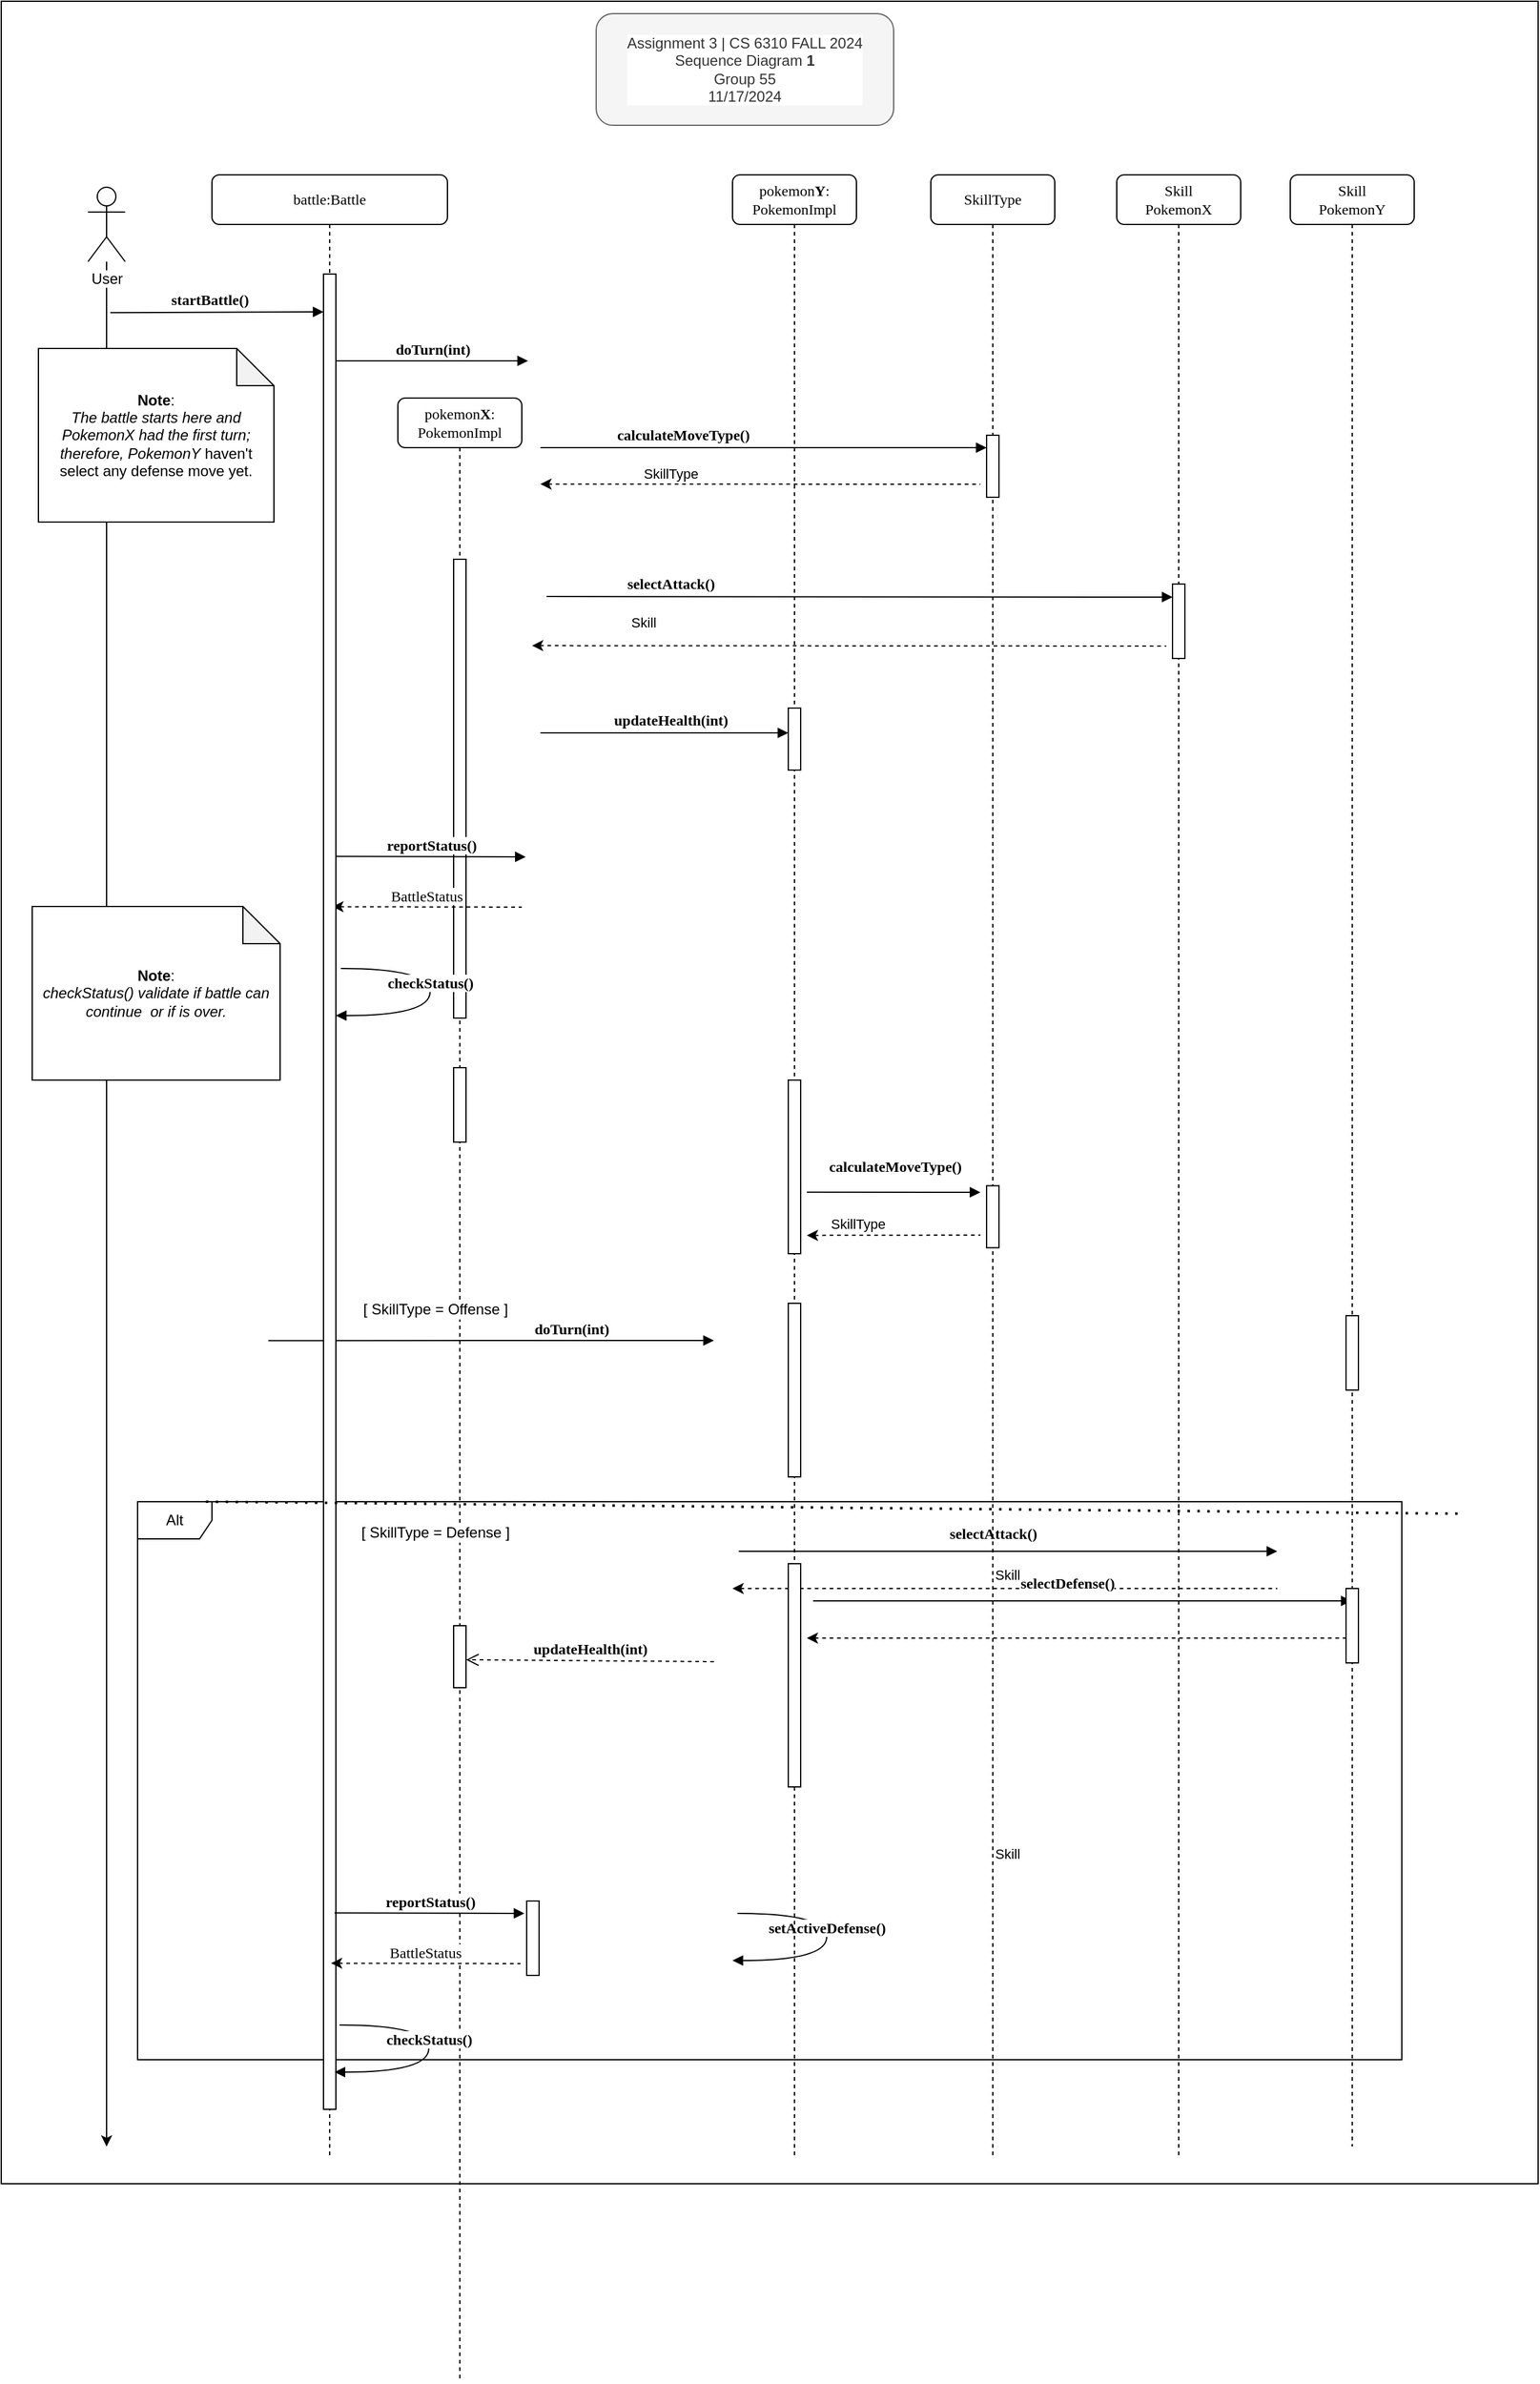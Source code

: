 <mxfile version="24.8.6">
  <diagram name="Page-1" id="rWDwzOvRxPvaUalWU3BS">
    <mxGraphModel dx="2387" dy="2365" grid="1" gridSize="10" guides="1" tooltips="1" connect="1" arrows="1" fold="1" page="1" pageScale="1" pageWidth="850" pageHeight="1100" background="#ffffff" math="0" shadow="0">
      <root>
        <mxCell id="0" />
        <mxCell id="1" parent="0" />
        <mxCell id="-8eSerMfTHxZQI7psXea-42" value="" style="rounded=0;whiteSpace=wrap;html=1;" vertex="1" parent="1">
          <mxGeometry x="240" y="-200" width="1240" height="1760" as="geometry" />
        </mxCell>
        <mxCell id="6OCbKNOqHDFEvS4rd-cn-2" value="pokemon&lt;b&gt;X&lt;/b&gt;: PokemonImpl" style="shape=umlLifeline;perimeter=lifelinePerimeter;whiteSpace=wrap;html=1;container=1;collapsible=0;recursiveResize=0;outlineConnect=0;rounded=1;shadow=0;comic=0;labelBackgroundColor=default;strokeWidth=1;fontFamily=Verdana;fontSize=12;align=center;movable=0;resizable=0;rotatable=0;deletable=0;editable=0;locked=1;connectable=0;" parent="1" vertex="1">
          <mxGeometry x="560" y="120" width="100" height="1600" as="geometry" />
        </mxCell>
        <mxCell id="6OCbKNOqHDFEvS4rd-cn-29" value="" style="html=1;points=[];perimeter=orthogonalPerimeter;rounded=0;shadow=0;comic=0;labelBackgroundColor=default;strokeWidth=1;fontFamily=Verdana;fontSize=12;align=center;" parent="6OCbKNOqHDFEvS4rd-cn-2" vertex="1">
          <mxGeometry x="45" y="130" width="10" height="370" as="geometry" />
        </mxCell>
        <mxCell id="6OCbKNOqHDFEvS4rd-cn-30" value="" style="html=1;points=[];perimeter=orthogonalPerimeter;rounded=0;shadow=0;comic=0;labelBackgroundColor=default;strokeWidth=1;fontFamily=Verdana;fontSize=12;align=center;" parent="6OCbKNOqHDFEvS4rd-cn-2" vertex="1">
          <mxGeometry x="45" y="540" width="10" height="60" as="geometry" />
        </mxCell>
        <mxCell id="-8eSerMfTHxZQI7psXea-1" value="Alt" style="shape=umlFrame;whiteSpace=wrap;html=1;pointerEvents=0;" vertex="1" parent="6OCbKNOqHDFEvS4rd-cn-2">
          <mxGeometry x="-210" y="890" width="1020" height="450" as="geometry" />
        </mxCell>
        <mxCell id="6OCbKNOqHDFEvS4rd-cn-9" value="&lt;b&gt;doTurn(int)&lt;/b&gt;" style="html=1;verticalAlign=bottom;endArrow=block;labelBackgroundColor=default;fontFamily=Verdana;fontSize=12;edgeStyle=elbowEdgeStyle;elbow=vertical;" parent="6OCbKNOqHDFEvS4rd-cn-2" edge="1">
          <mxGeometry x="0.36" relative="1" as="geometry">
            <mxPoint x="-104.5" y="760.1" as="sourcePoint" />
            <mxPoint x="255" y="760.002" as="targetPoint" />
            <mxPoint as="offset" />
          </mxGeometry>
        </mxCell>
        <mxCell id="-8eSerMfTHxZQI7psXea-19" value="&lt;span style=&quot;color: rgb(0, 0, 0); font-family: Helvetica; font-size: 11px; font-style: normal; font-variant-ligatures: normal; font-variant-caps: normal; font-weight: 400; letter-spacing: normal; orphans: 2; text-align: center; text-indent: 0px; text-transform: none; widows: 2; word-spacing: 0px; -webkit-text-stroke-width: 0px; white-space: nowrap; background-color: rgb(255, 255, 255); text-decoration-thickness: initial; text-decoration-style: initial; text-decoration-color: initial; display: inline !important; float: none;&quot;&gt;Skill&lt;/span&gt;" style="text;whiteSpace=wrap;html=1;" vertex="1" parent="6OCbKNOqHDFEvS4rd-cn-2">
          <mxGeometry x="460" y="900" width="50" height="40" as="geometry" />
        </mxCell>
        <mxCell id="-8eSerMfTHxZQI7psXea-13" value="" style="html=1;points=[];perimeter=orthogonalPerimeter;rounded=0;shadow=0;comic=0;labelBackgroundColor=default;strokeWidth=1;fontFamily=Verdana;fontSize=12;align=center;" vertex="1" parent="6OCbKNOqHDFEvS4rd-cn-2">
          <mxGeometry x="45" y="990" width="10" height="50" as="geometry" />
        </mxCell>
        <mxCell id="-8eSerMfTHxZQI7psXea-18" value="&lt;b&gt;&lt;font style=&quot;font-size: 12px;&quot; face=&quot;Verdana&quot;&gt;updateHealth(int)&lt;/font&gt;&lt;/b&gt;" style="html=1;verticalAlign=bottom;endArrow=open;dashed=1;endSize=8;curved=0;rounded=0;entryX=1.011;entryY=0.549;entryDx=0;entryDy=0;entryPerimeter=0;" edge="1" parent="6OCbKNOqHDFEvS4rd-cn-2" target="-8eSerMfTHxZQI7psXea-13">
          <mxGeometry relative="1" as="geometry">
            <mxPoint x="255" y="1019" as="sourcePoint" />
            <mxPoint x="175" y="1019" as="targetPoint" />
          </mxGeometry>
        </mxCell>
        <mxCell id="-8eSerMfTHxZQI7psXea-12" value="" style="html=1;verticalAlign=bottom;endArrow=none;labelBackgroundColor=default;fontFamily=Verdana;fontSize=12;edgeStyle=elbowEdgeStyle;elbow=vertical;dashed=1;startArrow=classic;startFill=1;endFill=0;" edge="1" parent="6OCbKNOqHDFEvS4rd-cn-2">
          <mxGeometry x="-0.626" relative="1" as="geometry">
            <mxPoint x="269.996" y="960" as="sourcePoint" />
            <mxPoint x="709.5" y="959.579" as="targetPoint" />
            <mxPoint as="offset" />
          </mxGeometry>
        </mxCell>
        <mxCell id="-8eSerMfTHxZQI7psXea-9" value="&lt;meta charset=&quot;utf-8&quot;&gt;&lt;b style=&quot;forced-color-adjust: none; color: rgb(0, 0, 0); font-family: Verdana; font-size: 12px; font-style: normal; font-variant-ligatures: normal; font-variant-caps: normal; letter-spacing: normal; orphans: 2; text-align: center; text-indent: 0px; text-transform: none; widows: 2; word-spacing: 0px; -webkit-text-stroke-width: 0px; white-space: nowrap; background-color: rgb(255, 255, 255); text-decoration-thickness: initial; text-decoration-style: initial; text-decoration-color: initial;&quot;&gt;selectAttack()&lt;/b&gt;" style="html=1;verticalAlign=bottom;endArrow=block;labelBackgroundColor=default;fontFamily=Verdana;fontSize=12;edgeStyle=elbowEdgeStyle;elbow=vertical;" edge="1" parent="6OCbKNOqHDFEvS4rd-cn-2">
          <mxGeometry x="-0.056" y="5" relative="1" as="geometry">
            <mxPoint x="275" y="930" as="sourcePoint" />
            <mxPoint x="709.5" y="930.105" as="targetPoint" />
            <mxPoint as="offset" />
          </mxGeometry>
        </mxCell>
        <mxCell id="-8eSerMfTHxZQI7psXea-10" value="&lt;div&gt;&lt;br&gt;&lt;/div&gt;&lt;div&gt;&lt;br&gt;&lt;/div&gt;" style="edgeLabel;html=1;align=center;verticalAlign=middle;resizable=0;points=[];labelBackgroundColor=default;" vertex="1" connectable="0" parent="-8eSerMfTHxZQI7psXea-9">
          <mxGeometry x="-0.466" y="1" relative="1" as="geometry">
            <mxPoint x="19" y="-9" as="offset" />
          </mxGeometry>
        </mxCell>
        <mxCell id="-8eSerMfTHxZQI7psXea-33" value="&lt;b&gt;setActiveDefense()&lt;/b&gt;" style="html=1;verticalAlign=bottom;endArrow=block;labelBackgroundColor=default;fontFamily=Verdana;fontSize=12;elbow=vertical;edgeStyle=orthogonalEdgeStyle;curved=1;exitX=0.9;exitY=0.051;exitPerimeter=0;exitDx=0;exitDy=0;" edge="1" parent="6OCbKNOqHDFEvS4rd-cn-2">
          <mxGeometry relative="1" as="geometry">
            <mxPoint x="274" y="1222" as="sourcePoint" />
            <mxPoint x="270" y="1260" as="targetPoint" />
            <Array as="points">
              <mxPoint x="346" y="1222" />
              <mxPoint x="346" y="1260" />
            </Array>
          </mxGeometry>
        </mxCell>
        <mxCell id="-8eSerMfTHxZQI7psXea-34" value="&lt;span style=&quot;color: rgb(0, 0, 0); font-family: Helvetica; font-size: 11px; font-style: normal; font-variant-ligatures: normal; font-variant-caps: normal; font-weight: 400; letter-spacing: normal; orphans: 2; text-align: center; text-indent: 0px; text-transform: none; widows: 2; word-spacing: 0px; -webkit-text-stroke-width: 0px; white-space: nowrap; background-color: rgb(255, 255, 255); text-decoration-thickness: initial; text-decoration-style: initial; text-decoration-color: initial; display: inline !important; float: none;&quot;&gt;Skill&lt;/span&gt;" style="text;whiteSpace=wrap;html=1;" vertex="1" parent="6OCbKNOqHDFEvS4rd-cn-2">
          <mxGeometry x="480" y="935" width="30" height="20" as="geometry" />
        </mxCell>
        <mxCell id="-8eSerMfTHxZQI7psXea-35" value="&lt;span style=&quot;color: rgb(0, 0, 0); font-family: Helvetica; font-size: 11px; font-style: normal; font-variant-ligatures: normal; font-variant-caps: normal; font-weight: 400; letter-spacing: normal; orphans: 2; text-align: center; text-indent: 0px; text-transform: none; widows: 2; word-spacing: 0px; -webkit-text-stroke-width: 0px; white-space: nowrap; background-color: rgb(255, 255, 255); text-decoration-thickness: initial; text-decoration-style: initial; text-decoration-color: initial; display: inline !important; float: none;&quot;&gt;Skill&lt;/span&gt;" style="text;whiteSpace=wrap;html=1;" vertex="1" parent="6OCbKNOqHDFEvS4rd-cn-2">
          <mxGeometry x="480" y="1160" width="30" height="20" as="geometry" />
        </mxCell>
        <mxCell id="6OCbKNOqHDFEvS4rd-cn-3" value="pokemon&lt;b&gt;Y&lt;/b&gt;: PokemonImpl" style="shape=umlLifeline;perimeter=lifelinePerimeter;whiteSpace=wrap;html=1;container=0;collapsible=0;recursiveResize=0;outlineConnect=0;rounded=1;shadow=0;comic=0;labelBackgroundColor=default;strokeWidth=1;fontFamily=Verdana;fontSize=12;align=center;strokeColor=default;" parent="1" vertex="1">
          <mxGeometry x="830" y="-60" width="100" height="1600" as="geometry" />
        </mxCell>
        <mxCell id="6OCbKNOqHDFEvS4rd-cn-4" value="SkillType" style="shape=umlLifeline;perimeter=lifelinePerimeter;whiteSpace=wrap;html=1;container=0;collapsible=0;recursiveResize=0;outlineConnect=0;rounded=1;shadow=0;comic=0;labelBackgroundColor=default;strokeWidth=1;fontFamily=Verdana;fontSize=12;align=center;" parent="1" vertex="1">
          <mxGeometry x="990" y="-60" width="100" height="1600" as="geometry" />
        </mxCell>
        <mxCell id="6OCbKNOqHDFEvS4rd-cn-5" value="battle:Battle" style="shape=umlLifeline;perimeter=lifelinePerimeter;whiteSpace=wrap;html=1;container=0;collapsible=0;recursiveResize=0;outlineConnect=0;rounded=1;shadow=0;comic=0;labelBackgroundColor=default;strokeWidth=1;fontFamily=Verdana;fontSize=12;align=center;" parent="1" vertex="1">
          <mxGeometry x="410" y="-60" width="190" height="1600" as="geometry" />
        </mxCell>
        <mxCell id="6OCbKNOqHDFEvS4rd-cn-6" value="&lt;b&gt;doTurn(int)&lt;/b&gt;" style="html=1;verticalAlign=bottom;endArrow=block;entryX=0;entryY=0;labelBackgroundColor=default;fontFamily=Verdana;fontSize=12;edgeStyle=elbowEdgeStyle;elbow=vertical;" parent="1" edge="1">
          <mxGeometry x="-0.003" relative="1" as="geometry">
            <mxPoint x="510" y="90" as="sourcePoint" />
            <mxPoint x="665.0" y="90.0" as="targetPoint" />
            <mxPoint as="offset" />
          </mxGeometry>
        </mxCell>
        <mxCell id="6OCbKNOqHDFEvS4rd-cn-7" style="edgeStyle=orthogonalEdgeStyle;rounded=0;orthogonalLoop=1;jettySize=auto;html=1;labelBackgroundColor=default;" parent="1" source="6OCbKNOqHDFEvS4rd-cn-8" edge="1">
          <mxGeometry relative="1" as="geometry">
            <mxPoint x="325" y="1530" as="targetPoint" />
          </mxGeometry>
        </mxCell>
        <mxCell id="6OCbKNOqHDFEvS4rd-cn-8" value="User" style="shape=umlActor;verticalLabelPosition=bottom;verticalAlign=top;html=1;labelBackgroundColor=default;" parent="1" vertex="1">
          <mxGeometry x="310" y="-50" width="30" height="60" as="geometry" />
        </mxCell>
        <mxCell id="6OCbKNOqHDFEvS4rd-cn-12" value="&lt;span style=&quot;text-wrap: wrap;&quot;&gt;&lt;font style=&quot;font-size: 11px;&quot; face=&quot;Helvetica&quot;&gt;SkillType&lt;/font&gt;&lt;/span&gt;" style="html=1;verticalAlign=bottom;endArrow=none;labelBackgroundColor=default;fontFamily=Verdana;fontSize=12;edgeStyle=elbowEdgeStyle;elbow=vertical;dashed=1;startArrow=classic;startFill=1;endFill=0;" parent="1" edge="1">
          <mxGeometry x="-0.409" relative="1" as="geometry">
            <mxPoint x="674.996" y="189.35" as="sourcePoint" />
            <mxPoint x="1030" y="189.67" as="targetPoint" />
            <mxPoint as="offset" />
          </mxGeometry>
        </mxCell>
        <mxCell id="6OCbKNOqHDFEvS4rd-cn-13" value="" style="html=1;verticalAlign=bottom;endArrow=block;labelBackgroundColor=default;fontFamily=Verdana;fontSize=12;edgeStyle=elbowEdgeStyle;elbow=vertical;" parent="1" edge="1">
          <mxGeometry x="-0.423" relative="1" as="geometry">
            <mxPoint x="675" y="160" as="sourcePoint" />
            <mxPoint x="1035.0" y="160.161" as="targetPoint" />
            <mxPoint as="offset" />
          </mxGeometry>
        </mxCell>
        <mxCell id="6OCbKNOqHDFEvS4rd-cn-14" value="&lt;b&gt;&lt;font style=&quot;font-size: 12px;&quot; face=&quot;Verdana&quot;&gt;calculateMoveType()&lt;/font&gt;&lt;/b&gt;" style="edgeLabel;html=1;align=center;verticalAlign=middle;resizable=0;points=[];labelBackgroundColor=default;" parent="6OCbKNOqHDFEvS4rd-cn-13" vertex="1" connectable="0">
          <mxGeometry x="-0.466" y="1" relative="1" as="geometry">
            <mxPoint x="19" y="-9" as="offset" />
          </mxGeometry>
        </mxCell>
        <mxCell id="6OCbKNOqHDFEvS4rd-cn-15" value="" style="html=1;points=[];perimeter=orthogonalPerimeter;rounded=0;shadow=0;comic=0;labelBackgroundColor=default;strokeWidth=1;fontFamily=Verdana;fontSize=12;align=center;" parent="1" vertex="1">
          <mxGeometry x="1035" y="150" width="10" height="50" as="geometry" />
        </mxCell>
        <mxCell id="6OCbKNOqHDFEvS4rd-cn-17" value="&lt;b&gt;checkStatus()&lt;/b&gt;" style="html=1;verticalAlign=bottom;endArrow=block;labelBackgroundColor=default;fontFamily=Verdana;fontSize=12;elbow=vertical;edgeStyle=orthogonalEdgeStyle;curved=1;exitX=0.9;exitY=0.051;exitPerimeter=0;exitDx=0;exitDy=0;" parent="1" edge="1">
          <mxGeometry relative="1" as="geometry">
            <mxPoint x="514" y="580" as="sourcePoint" />
            <mxPoint x="510" y="618" as="targetPoint" />
            <Array as="points">
              <mxPoint x="586" y="580" />
              <mxPoint x="586" y="618" />
            </Array>
          </mxGeometry>
        </mxCell>
        <mxCell id="6OCbKNOqHDFEvS4rd-cn-31" value="BattleStatus" style="html=1;verticalAlign=bottom;endArrow=none;labelBackgroundColor=default;fontFamily=Verdana;fontSize=12;edgeStyle=elbowEdgeStyle;elbow=vertical;exitX=0.5;exitY=0.304;exitDx=0;exitDy=0;exitPerimeter=0;dashed=1;startArrow=classic;startFill=1;endFill=0;entryX=-0.214;entryY=0.836;entryDx=0;entryDy=0;entryPerimeter=0;" parent="1" edge="1">
          <mxGeometry relative="1" as="geometry">
            <mxPoint x="507.14" y="530.17" as="sourcePoint" />
            <mxPoint x="660.0" y="530.33" as="targetPoint" />
          </mxGeometry>
        </mxCell>
        <mxCell id="6OCbKNOqHDFEvS4rd-cn-32" value="&lt;b&gt;reportStatus()&lt;/b&gt;" style="html=1;verticalAlign=bottom;endArrow=block;labelBackgroundColor=default;fontFamily=Verdana;fontSize=12;edgeStyle=elbowEdgeStyle;elbow=vertical;entryX=-0.186;entryY=0.171;entryDx=0;entryDy=0;entryPerimeter=0;" parent="1" edge="1">
          <mxGeometry relative="1" as="geometry">
            <mxPoint x="510" y="489.66" as="sourcePoint" />
            <mxPoint x="663.14" y="489.92" as="targetPoint" />
          </mxGeometry>
        </mxCell>
        <mxCell id="6OCbKNOqHDFEvS4rd-cn-34" value="" style="html=1;points=[];perimeter=orthogonalPerimeter;rounded=0;shadow=0;comic=0;labelBackgroundColor=default;strokeWidth=1;fontFamily=Verdana;fontSize=12;align=center;" parent="1" vertex="1">
          <mxGeometry x="500" y="20" width="10" height="1480" as="geometry" />
        </mxCell>
        <mxCell id="6OCbKNOqHDFEvS4rd-cn-36" value="" style="html=1;points=[];perimeter=orthogonalPerimeter;rounded=0;shadow=0;comic=0;labelBackgroundColor=default;strokeWidth=1;fontFamily=Verdana;fontSize=12;align=center;" parent="1" vertex="1">
          <mxGeometry x="875" y="670" width="10" height="140" as="geometry" />
        </mxCell>
        <mxCell id="6OCbKNOqHDFEvS4rd-cn-45" value="Assignment 3 | CS 6310 FALL 2024&lt;div&gt;Sequence Diagram &lt;b&gt;1&lt;/b&gt;&lt;/div&gt;&lt;div&gt;Group 55&lt;/div&gt;&lt;div&gt;11/17/2024&lt;/div&gt;" style="rounded=1;whiteSpace=wrap;html=1;fillColor=#f5f5f5;fontColor=#333333;strokeColor=#666666;labelBackgroundColor=default;" parent="1" vertex="1">
          <mxGeometry x="720" y="-190" width="240" height="90" as="geometry" />
        </mxCell>
        <mxCell id="6OCbKNOqHDFEvS4rd-cn-47" value="&lt;b&gt;Note&lt;/b&gt;:&lt;div&gt;&lt;i&gt;The battle starts here and PokemonX had the first turn; therefore, PokemonY&amp;nbsp;&lt;/i&gt;haven&#39;t select any defense move yet.&lt;/div&gt;" style="shape=note;whiteSpace=wrap;html=1;backgroundOutline=1;darkOpacity=0.05;" parent="1" vertex="1">
          <mxGeometry x="270" y="80" width="190" height="140" as="geometry" />
        </mxCell>
        <mxCell id="6OCbKNOqHDFEvS4rd-cn-52" value="" style="html=1;verticalAlign=bottom;endArrow=block;labelBackgroundColor=default;fontFamily=Verdana;fontSize=12;edgeStyle=elbowEdgeStyle;elbow=vertical;" parent="1" edge="1">
          <mxGeometry x="-0.423" relative="1" as="geometry">
            <mxPoint x="510" y="40.323" as="sourcePoint" />
            <mxPoint x="510" y="40" as="targetPoint" />
            <mxPoint as="offset" />
          </mxGeometry>
        </mxCell>
        <mxCell id="6OCbKNOqHDFEvS4rd-cn-59" value="" style="html=1;verticalAlign=bottom;endArrow=block;labelBackgroundColor=default;fontFamily=Verdana;fontSize=12;edgeStyle=elbowEdgeStyle;elbow=vertical;entryX=-0.271;entryY=0.181;entryDx=0;entryDy=0;entryPerimeter=0;" parent="1" edge="1">
          <mxGeometry x="-0.423" relative="1" as="geometry">
            <mxPoint x="328" y="51.16" as="sourcePoint" />
            <mxPoint x="500" y="50" as="targetPoint" />
            <mxPoint as="offset" />
          </mxGeometry>
        </mxCell>
        <mxCell id="6OCbKNOqHDFEvS4rd-cn-60" value="&lt;b&gt;&lt;font style=&quot;font-size: 12px;&quot; face=&quot;Verdana&quot;&gt;startBattle()&lt;/font&gt;&lt;/b&gt;" style="edgeLabel;html=1;align=center;verticalAlign=middle;resizable=0;points=[];labelBackgroundColor=default;" parent="6OCbKNOqHDFEvS4rd-cn-59" vertex="1" connectable="0">
          <mxGeometry x="-0.466" y="1" relative="1" as="geometry">
            <mxPoint x="34" y="-9" as="offset" />
          </mxGeometry>
        </mxCell>
        <mxCell id="6OCbKNOqHDFEvS4rd-cn-67" value="Skill&lt;div&gt;PokemonX&lt;/div&gt;" style="shape=umlLifeline;perimeter=lifelinePerimeter;whiteSpace=wrap;html=1;container=0;collapsible=0;recursiveResize=0;outlineConnect=0;rounded=1;shadow=0;comic=0;labelBackgroundColor=default;strokeWidth=1;fontFamily=Verdana;fontSize=12;align=center;" parent="1" vertex="1">
          <mxGeometry x="1140" y="-60" width="100" height="1600" as="geometry" />
        </mxCell>
        <mxCell id="6OCbKNOqHDFEvS4rd-cn-68" value="Skill&lt;div&gt;PokemonY&lt;/div&gt;" style="shape=umlLifeline;perimeter=lifelinePerimeter;whiteSpace=wrap;html=1;container=0;collapsible=0;recursiveResize=0;outlineConnect=0;rounded=1;shadow=0;comic=0;labelBackgroundColor=default;strokeWidth=1;fontFamily=Verdana;fontSize=12;align=center;" parent="1" vertex="1">
          <mxGeometry x="1280" y="-60" width="100" height="1590" as="geometry" />
        </mxCell>
        <mxCell id="6OCbKNOqHDFEvS4rd-cn-69" value="" style="html=1;points=[];perimeter=orthogonalPerimeter;rounded=0;shadow=0;comic=0;labelBackgroundColor=default;strokeWidth=1;fontFamily=Verdana;fontSize=12;align=center;" parent="1" vertex="1">
          <mxGeometry x="1185" y="270" width="10" height="60" as="geometry" />
        </mxCell>
        <mxCell id="6OCbKNOqHDFEvS4rd-cn-74" value="&lt;b style=&quot;font-family: Verdana; font-size: 12px;&quot;&gt;selectAttack()&lt;/b&gt;" style="edgeLabel;html=1;align=center;verticalAlign=middle;resizable=0;points=[];labelBackgroundColor=default;" parent="1" vertex="1" connectable="0">
          <mxGeometry x="779.996" y="270.003" as="geometry" />
        </mxCell>
        <mxCell id="6OCbKNOqHDFEvS4rd-cn-75" value="" style="html=1;verticalAlign=bottom;endArrow=block;labelBackgroundColor=default;fontFamily=Verdana;fontSize=12;edgeStyle=elbowEdgeStyle;elbow=vertical;" parent="1" edge="1">
          <mxGeometry x="-0.423" relative="1" as="geometry">
            <mxPoint x="680" y="280" as="sourcePoint" />
            <mxPoint x="1185" y="281" as="targetPoint" />
            <mxPoint as="offset" />
          </mxGeometry>
        </mxCell>
        <mxCell id="6OCbKNOqHDFEvS4rd-cn-76" value="&lt;div&gt;&lt;br&gt;&lt;/div&gt;&lt;div&gt;&lt;br&gt;&lt;/div&gt;" style="edgeLabel;html=1;align=center;verticalAlign=middle;resizable=0;points=[];labelBackgroundColor=default;" parent="6OCbKNOqHDFEvS4rd-cn-75" vertex="1" connectable="0">
          <mxGeometry x="-0.466" y="1" relative="1" as="geometry">
            <mxPoint x="19" y="-9" as="offset" />
          </mxGeometry>
        </mxCell>
        <mxCell id="6OCbKNOqHDFEvS4rd-cn-77" value="&lt;span style=&quot;font-family: Helvetica; font-size: 11px;&quot;&gt;Skill&lt;/span&gt;" style="html=1;verticalAlign=bottom;endArrow=none;labelBackgroundColor=default;fontFamily=Verdana;fontSize=12;edgeStyle=elbowEdgeStyle;elbow=vertical;dashed=1;startArrow=classic;startFill=1;endFill=0;" parent="1" edge="1">
          <mxGeometry x="-0.646" y="10" relative="1" as="geometry">
            <mxPoint x="668.278" y="319.667" as="sourcePoint" />
            <mxPoint x="1180" y="320" as="targetPoint" />
            <mxPoint as="offset" />
          </mxGeometry>
        </mxCell>
        <mxCell id="6OCbKNOqHDFEvS4rd-cn-78" value="" style="html=1;verticalAlign=bottom;endArrow=block;labelBackgroundColor=default;fontFamily=Verdana;fontSize=12;edgeStyle=elbowEdgeStyle;elbow=vertical;" parent="1" edge="1">
          <mxGeometry x="-0.423" relative="1" as="geometry">
            <mxPoint x="675" y="390" as="sourcePoint" />
            <mxPoint x="875.0" y="390.323" as="targetPoint" />
            <mxPoint as="offset" />
          </mxGeometry>
        </mxCell>
        <mxCell id="6OCbKNOqHDFEvS4rd-cn-79" value="&lt;b&gt;&lt;font style=&quot;font-size: 12px;&quot; face=&quot;Verdana&quot;&gt;updateHealth(int)&lt;/font&gt;&lt;/b&gt;" style="edgeLabel;html=1;align=center;verticalAlign=middle;resizable=0;points=[];labelBackgroundColor=default;" parent="6OCbKNOqHDFEvS4rd-cn-78" vertex="1" connectable="0">
          <mxGeometry x="-0.309" y="3" relative="1" as="geometry">
            <mxPoint x="36" y="-7" as="offset" />
          </mxGeometry>
        </mxCell>
        <mxCell id="6OCbKNOqHDFEvS4rd-cn-38" value="" style="html=1;points=[];perimeter=orthogonalPerimeter;rounded=0;shadow=0;comic=0;labelBackgroundColor=default;strokeWidth=1;fontFamily=Verdana;fontSize=12;align=center;" parent="1" vertex="1">
          <mxGeometry x="875" y="370" width="10" height="50" as="geometry" />
        </mxCell>
        <mxCell id="6OCbKNOqHDFEvS4rd-cn-83" value="&lt;b&gt;Note&lt;/b&gt;:&lt;div&gt;&lt;i&gt;checkStatus() validate if battle can continue&amp;nbsp; or if is over.&lt;/i&gt;&lt;/div&gt;" style="shape=note;whiteSpace=wrap;html=1;backgroundOutline=1;darkOpacity=0.05;" parent="1" vertex="1">
          <mxGeometry x="265" y="530" width="200" height="140" as="geometry" />
        </mxCell>
        <mxCell id="-8eSerMfTHxZQI7psXea-3" value="" style="html=1;points=[];perimeter=orthogonalPerimeter;rounded=0;shadow=0;comic=0;labelBackgroundColor=default;strokeWidth=1;fontFamily=Verdana;fontSize=12;align=center;" vertex="1" parent="1">
          <mxGeometry x="1035" y="755.21" width="10" height="50" as="geometry" />
        </mxCell>
        <mxCell id="-8eSerMfTHxZQI7psXea-7" value="&lt;span style=&quot;text-wrap: wrap;&quot;&gt;&lt;font style=&quot;font-size: 11px;&quot; face=&quot;Helvetica&quot;&gt;SkillType&lt;/font&gt;&lt;/span&gt;" style="html=1;verticalAlign=bottom;endArrow=none;labelBackgroundColor=default;fontFamily=Verdana;fontSize=12;edgeStyle=elbowEdgeStyle;elbow=vertical;dashed=1;startArrow=classic;startFill=1;endFill=0;" edge="1" parent="1">
          <mxGeometry x="-0.409" relative="1" as="geometry">
            <mxPoint x="889.996" y="795.21" as="sourcePoint" />
            <mxPoint x="1030" y="795.21" as="targetPoint" />
            <mxPoint as="offset" />
          </mxGeometry>
        </mxCell>
        <mxCell id="-8eSerMfTHxZQI7psXea-5" value="" style="html=1;verticalAlign=bottom;endArrow=block;labelBackgroundColor=default;fontFamily=Verdana;fontSize=12;edgeStyle=elbowEdgeStyle;elbow=vertical;" edge="1" parent="1">
          <mxGeometry x="-0.423" relative="1" as="geometry">
            <mxPoint x="890" y="760.42" as="sourcePoint" />
            <mxPoint x="1030" y="760.42" as="targetPoint" />
            <mxPoint as="offset" />
          </mxGeometry>
        </mxCell>
        <mxCell id="-8eSerMfTHxZQI7psXea-6" value="&lt;b&gt;&lt;font style=&quot;font-size: 12px;&quot; face=&quot;Verdana&quot;&gt;calculateMoveType()&lt;/font&gt;&lt;/b&gt;" style="edgeLabel;html=1;align=center;verticalAlign=middle;resizable=0;points=[];labelBackgroundColor=default;" vertex="1" connectable="0" parent="-8eSerMfTHxZQI7psXea-5">
          <mxGeometry x="-0.466" y="1" relative="1" as="geometry">
            <mxPoint x="33" y="-20" as="offset" />
          </mxGeometry>
        </mxCell>
        <mxCell id="-8eSerMfTHxZQI7psXea-2" value="" style="endArrow=none;dashed=1;html=1;dashPattern=1 3;strokeWidth=2;rounded=0;exitX=0.004;exitY=0.495;exitDx=0;exitDy=0;exitPerimeter=0;entryX=0.999;entryY=0.514;entryDx=0;entryDy=0;entryPerimeter=0;" edge="1" parent="1">
          <mxGeometry width="50" height="50" relative="1" as="geometry">
            <mxPoint x="405.1" y="1010" as="sourcePoint" />
            <mxPoint x="1420.0" y="1019.69" as="targetPoint" />
          </mxGeometry>
        </mxCell>
        <mxCell id="-8eSerMfTHxZQI7psXea-20" value="" style="html=1;points=[];perimeter=orthogonalPerimeter;rounded=0;shadow=0;comic=0;labelBackgroundColor=default;strokeWidth=1;fontFamily=Verdana;fontSize=12;align=center;" vertex="1" parent="1">
          <mxGeometry x="1325" y="860" width="10" height="60" as="geometry" />
        </mxCell>
        <mxCell id="-8eSerMfTHxZQI7psXea-23" value="" style="html=1;points=[];perimeter=orthogonalPerimeter;rounded=0;shadow=0;comic=0;labelBackgroundColor=default;strokeWidth=1;fontFamily=Verdana;fontSize=12;align=center;" vertex="1" parent="1">
          <mxGeometry x="875" y="1060" width="10" height="180" as="geometry" />
        </mxCell>
        <mxCell id="-8eSerMfTHxZQI7psXea-24" value="" style="html=1;points=[];perimeter=orthogonalPerimeter;rounded=0;shadow=0;comic=0;labelBackgroundColor=default;strokeWidth=1;fontFamily=Verdana;fontSize=12;align=center;" vertex="1" parent="1">
          <mxGeometry x="875" y="850" width="10" height="140" as="geometry" />
        </mxCell>
        <mxCell id="-8eSerMfTHxZQI7psXea-26" value="" style="html=1;verticalAlign=bottom;endArrow=none;labelBackgroundColor=default;fontFamily=Verdana;fontSize=12;edgeStyle=elbowEdgeStyle;elbow=vertical;dashed=1;startArrow=classic;startFill=1;endFill=0;" edge="1" parent="1">
          <mxGeometry x="-0.626" relative="1" as="geometry">
            <mxPoint x="889.996" y="1120" as="sourcePoint" />
            <mxPoint x="1329.5" y="1119.579" as="targetPoint" />
            <mxPoint as="offset" />
          </mxGeometry>
        </mxCell>
        <mxCell id="-8eSerMfTHxZQI7psXea-27" value="&lt;b style=&quot;forced-color-adjust: none; color: rgb(0, 0, 0); font-family: Verdana; font-size: 12px; font-style: normal; font-variant-ligatures: normal; font-variant-caps: normal; letter-spacing: normal; orphans: 2; text-align: center; text-indent: 0px; text-transform: none; widows: 2; word-spacing: 0px; -webkit-text-stroke-width: 0px; white-space: nowrap; background-color: rgb(255, 255, 255); text-decoration-thickness: initial; text-decoration-style: initial; text-decoration-color: initial;&quot;&gt;selectDefense()&lt;/b&gt;" style="html=1;verticalAlign=bottom;endArrow=block;labelBackgroundColor=default;fontFamily=Verdana;fontSize=12;edgeStyle=elbowEdgeStyle;elbow=vertical;" edge="1" parent="1">
          <mxGeometry x="-0.056" y="5" relative="1" as="geometry">
            <mxPoint x="895" y="1090" as="sourcePoint" />
            <mxPoint x="1329.5" y="1090.105" as="targetPoint" />
            <mxPoint as="offset" />
          </mxGeometry>
        </mxCell>
        <mxCell id="-8eSerMfTHxZQI7psXea-28" value="&lt;div&gt;&lt;br&gt;&lt;/div&gt;&lt;div&gt;&lt;br&gt;&lt;/div&gt;" style="edgeLabel;html=1;align=center;verticalAlign=middle;resizable=0;points=[];labelBackgroundColor=default;" vertex="1" connectable="0" parent="-8eSerMfTHxZQI7psXea-27">
          <mxGeometry x="-0.466" y="1" relative="1" as="geometry">
            <mxPoint x="19" y="-9" as="offset" />
          </mxGeometry>
        </mxCell>
        <mxCell id="-8eSerMfTHxZQI7psXea-29" value="" style="html=1;points=[];perimeter=orthogonalPerimeter;rounded=0;shadow=0;comic=0;labelBackgroundColor=default;strokeWidth=1;fontFamily=Verdana;fontSize=12;align=center;" vertex="1" parent="1">
          <mxGeometry x="1325" y="1080" width="10" height="60" as="geometry" />
        </mxCell>
        <mxCell id="-8eSerMfTHxZQI7psXea-21" value="[ SkillType = Offense ]" style="text;html=1;align=center;verticalAlign=middle;resizable=1;points=[];autosize=1;strokeColor=none;fillColor=none;labelBackgroundColor=default;movable=1;rotatable=1;deletable=1;editable=1;locked=0;connectable=1;" vertex="1" parent="1">
          <mxGeometry x="520" y="840" width="140" height="30" as="geometry" />
        </mxCell>
        <mxCell id="-8eSerMfTHxZQI7psXea-22" value="[ SkillType = Defense ]" style="text;html=1;align=center;verticalAlign=middle;resizable=0;points=[];autosize=1;strokeColor=none;fillColor=none;labelBackgroundColor=default;" vertex="1" parent="1">
          <mxGeometry x="520" y="1020" width="140" height="30" as="geometry" />
        </mxCell>
        <mxCell id="-8eSerMfTHxZQI7psXea-38" value="" style="html=1;points=[];perimeter=orthogonalPerimeter;rounded=0;shadow=0;comic=0;labelBackgroundColor=default;strokeWidth=1;fontFamily=Verdana;fontSize=12;align=center;" vertex="1" parent="1">
          <mxGeometry x="663.93" y="1332" width="10" height="60" as="geometry" />
        </mxCell>
        <mxCell id="-8eSerMfTHxZQI7psXea-39" value="&lt;b&gt;checkStatus()&lt;/b&gt;" style="html=1;verticalAlign=bottom;endArrow=block;labelBackgroundColor=default;fontFamily=Verdana;fontSize=12;elbow=vertical;edgeStyle=orthogonalEdgeStyle;curved=1;exitX=0.9;exitY=0.051;exitPerimeter=0;exitDx=0;exitDy=0;" edge="1" parent="1">
          <mxGeometry relative="1" as="geometry">
            <mxPoint x="512.93" y="1432" as="sourcePoint" />
            <mxPoint x="508.93" y="1470" as="targetPoint" />
            <Array as="points">
              <mxPoint x="584.93" y="1432" />
              <mxPoint x="584.93" y="1470" />
            </Array>
          </mxGeometry>
        </mxCell>
        <mxCell id="-8eSerMfTHxZQI7psXea-40" value="BattleStatus" style="html=1;verticalAlign=bottom;endArrow=none;labelBackgroundColor=default;fontFamily=Verdana;fontSize=12;edgeStyle=elbowEdgeStyle;elbow=vertical;exitX=0.5;exitY=0.304;exitDx=0;exitDy=0;exitPerimeter=0;dashed=1;startArrow=classic;startFill=1;endFill=0;entryX=-0.214;entryY=0.836;entryDx=0;entryDy=0;entryPerimeter=0;" edge="1" parent="1">
          <mxGeometry relative="1" as="geometry">
            <mxPoint x="506.07" y="1382.17" as="sourcePoint" />
            <mxPoint x="658.93" y="1382.33" as="targetPoint" />
          </mxGeometry>
        </mxCell>
        <mxCell id="-8eSerMfTHxZQI7psXea-41" value="&lt;b&gt;reportStatus()&lt;/b&gt;" style="html=1;verticalAlign=bottom;endArrow=block;labelBackgroundColor=default;fontFamily=Verdana;fontSize=12;edgeStyle=elbowEdgeStyle;elbow=vertical;entryX=-0.186;entryY=0.171;entryDx=0;entryDy=0;entryPerimeter=0;" edge="1" parent="1">
          <mxGeometry relative="1" as="geometry">
            <mxPoint x="508.93" y="1341.66" as="sourcePoint" />
            <mxPoint x="662.07" y="1341.92" as="targetPoint" />
          </mxGeometry>
        </mxCell>
      </root>
    </mxGraphModel>
  </diagram>
</mxfile>
